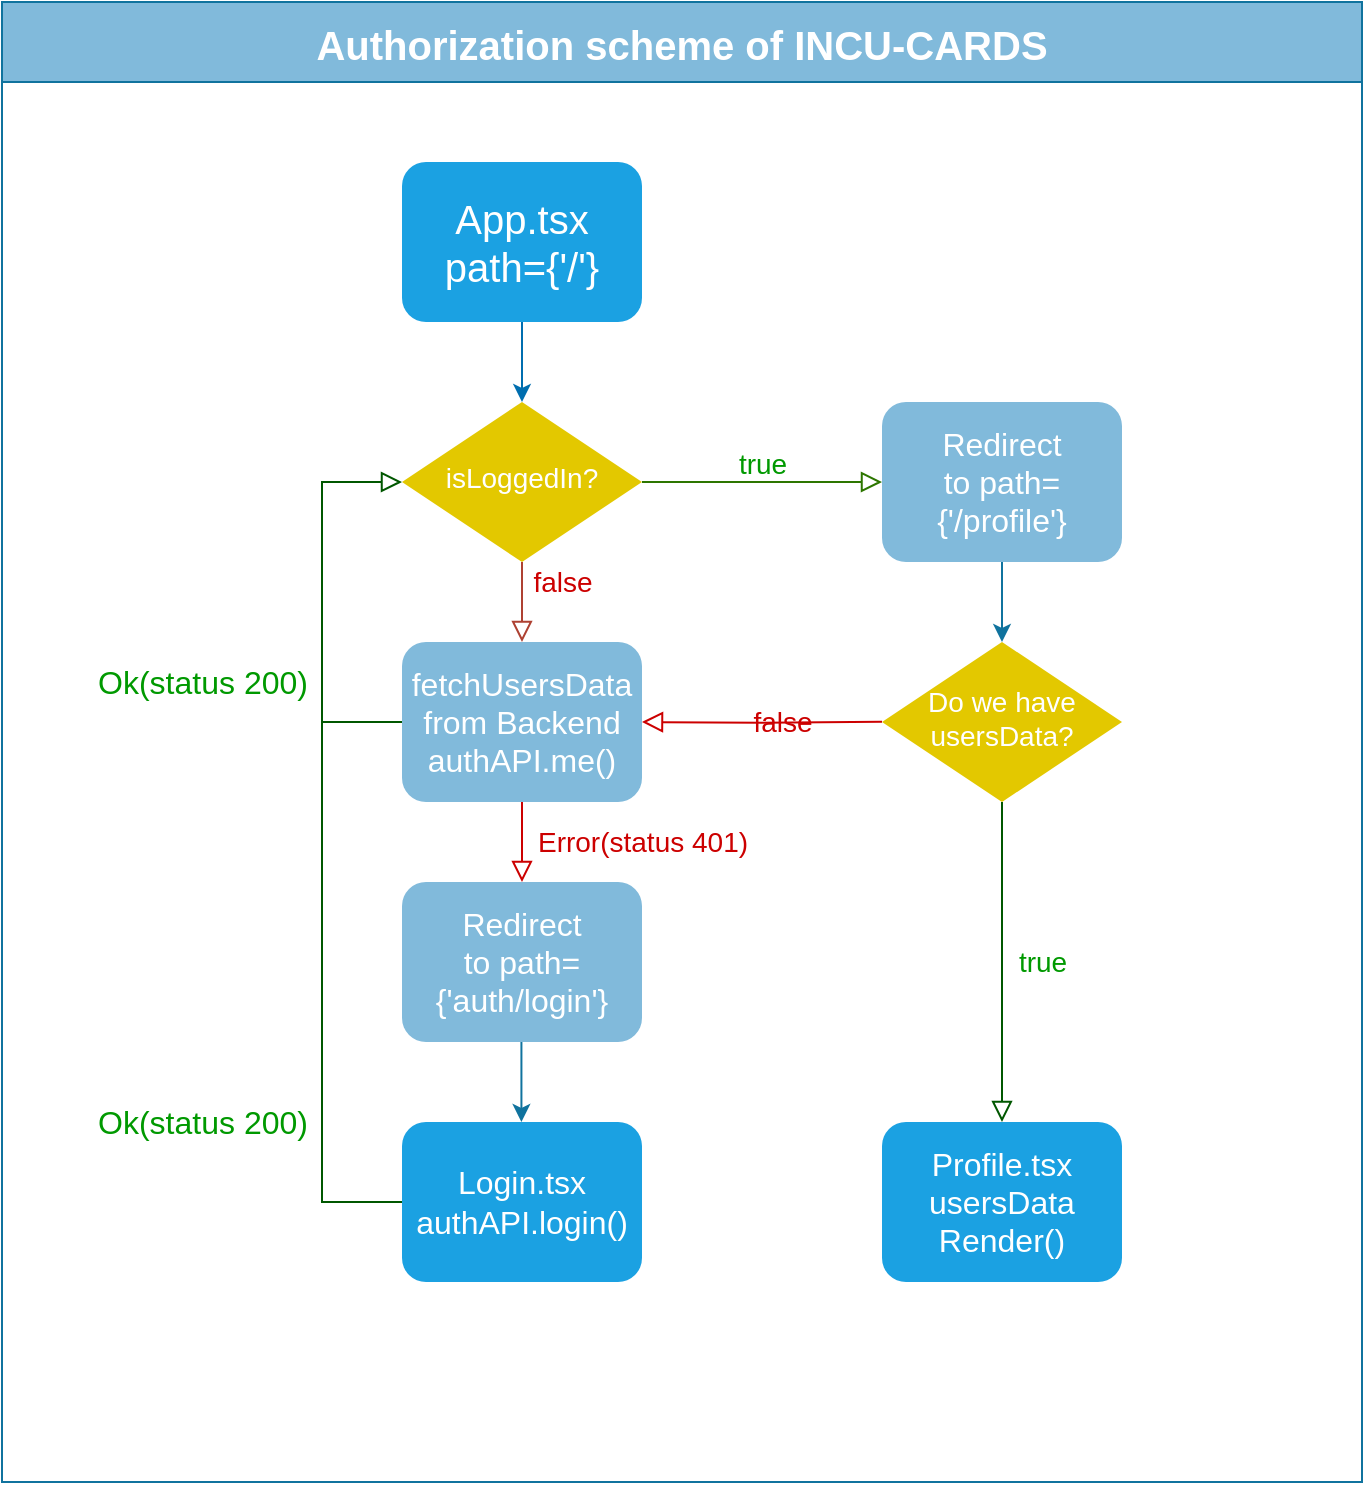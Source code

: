 <mxfile version="14.7.6" type="github">
  <diagram id="C5RBs43oDa-KdzZeNtuy" name="Page-1">
    <mxGraphModel dx="1624" dy="829" grid="1" gridSize="10" guides="1" tooltips="1" connect="1" arrows="1" fold="1" page="1" pageScale="1" pageWidth="827" pageHeight="1169" math="0" shadow="0">
      <root>
        <mxCell id="WIyWlLk6GJQsqaUBKTNV-0" />
        <mxCell id="WIyWlLk6GJQsqaUBKTNV-1" parent="WIyWlLk6GJQsqaUBKTNV-0" />
        <mxCell id="WIyWlLk6GJQsqaUBKTNV-3" value="App.tsx&lt;br style=&quot;font-size: 20px;&quot;&gt;path={&#39;/&#39;}" style="rounded=1;whiteSpace=wrap;html=1;fontSize=20;glass=0;strokeWidth=1;shadow=0;fillColor=#1ba1e2;fontColor=#ffffff;strokeColor=none;" parent="WIyWlLk6GJQsqaUBKTNV-1" vertex="1">
          <mxGeometry x="280" y="80" width="120" height="80" as="geometry" />
        </mxCell>
        <mxCell id="WIyWlLk6GJQsqaUBKTNV-5" value="false" style="edgeStyle=orthogonalEdgeStyle;rounded=0;html=1;jettySize=auto;orthogonalLoop=1;fontSize=14;endArrow=block;endFill=0;endSize=8;strokeWidth=1;shadow=0;labelBackgroundColor=none;fillColor=#fad9d5;strokeColor=#ae4132;fontColor=#CC0000;fontStyle=0" parent="WIyWlLk6GJQsqaUBKTNV-1" source="WIyWlLk6GJQsqaUBKTNV-6" target="WIyWlLk6GJQsqaUBKTNV-12" edge="1">
          <mxGeometry x="-0.5" y="20" relative="1" as="geometry">
            <mxPoint as="offset" />
            <mxPoint x="320" y="230" as="targetPoint" />
          </mxGeometry>
        </mxCell>
        <mxCell id="WIyWlLk6GJQsqaUBKTNV-6" value="&lt;font style=&quot;font-size: 14px;&quot;&gt;isLoggedIn?&lt;/font&gt;" style="rhombus;whiteSpace=wrap;html=1;shadow=0;fontFamily=Helvetica;fontSize=14;align=center;strokeWidth=1;spacing=6;spacingTop=-4;fillColor=#e3c800;strokeColor=none;fontColor=#FFFFFF;" parent="WIyWlLk6GJQsqaUBKTNV-1" vertex="1">
          <mxGeometry x="280" y="200" width="120" height="80" as="geometry" />
        </mxCell>
        <mxCell id="WIyWlLk6GJQsqaUBKTNV-7" value="Redirect&lt;br style=&quot;font-size: 16px;&quot;&gt;to path={&#39;/profile&#39;}" style="rounded=1;whiteSpace=wrap;html=1;fontSize=16;glass=0;strokeWidth=1;shadow=0;strokeColor=none;fontColor=#FFFFFF;fillColor=#81BADB;" parent="WIyWlLk6GJQsqaUBKTNV-1" vertex="1">
          <mxGeometry x="520" y="200" width="120" height="80" as="geometry" />
        </mxCell>
        <mxCell id="WIyWlLk6GJQsqaUBKTNV-8" value="&lt;font style=&quot;font-size: 16px&quot;&gt;Ok(status 200)&lt;/font&gt;" style="rounded=0;html=1;jettySize=auto;orthogonalLoop=1;fontSize=11;endArrow=block;endFill=0;endSize=8;strokeWidth=1;shadow=0;labelBackgroundColor=none;edgeStyle=orthogonalEdgeStyle;entryX=0;entryY=0.5;entryDx=0;entryDy=0;exitX=0;exitY=0.5;exitDx=0;exitDy=0;fillColor=#008a00;strokeColor=#005700;fontColor=#009900;fontStyle=0" parent="WIyWlLk6GJQsqaUBKTNV-1" source="WIyWlLk6GJQsqaUBKTNV-12" target="WIyWlLk6GJQsqaUBKTNV-6" edge="1">
          <mxGeometry x="-0.4" y="60" relative="1" as="geometry">
            <mxPoint as="offset" />
            <mxPoint x="360" y="361" as="sourcePoint" />
            <mxPoint x="357" y="240" as="targetPoint" />
            <Array as="points">
              <mxPoint x="240" y="360" />
              <mxPoint x="240" y="240" />
            </Array>
          </mxGeometry>
        </mxCell>
        <mxCell id="WIyWlLk6GJQsqaUBKTNV-9" value="true" style="edgeStyle=orthogonalEdgeStyle;rounded=0;html=1;jettySize=auto;orthogonalLoop=1;fontSize=14;endArrow=block;endFill=0;endSize=8;strokeWidth=1;shadow=0;labelBackgroundColor=none;exitX=1;exitY=0.5;exitDx=0;exitDy=0;fillColor=#60a917;strokeColor=#2D7600;fontColor=#009900;fontStyle=0" parent="WIyWlLk6GJQsqaUBKTNV-1" source="WIyWlLk6GJQsqaUBKTNV-6" edge="1">
          <mxGeometry y="10" relative="1" as="geometry">
            <mxPoint as="offset" />
            <mxPoint x="490" y="270" as="sourcePoint" />
            <mxPoint x="520" y="240" as="targetPoint" />
          </mxGeometry>
        </mxCell>
        <mxCell id="WIyWlLk6GJQsqaUBKTNV-10" value="&lt;font style=&quot;font-size: 14px;&quot;&gt;Do we have&lt;br style=&quot;font-size: 14px;&quot;&gt;usersData?&lt;br style=&quot;font-size: 14px;&quot;&gt;&lt;/font&gt;" style="rhombus;whiteSpace=wrap;html=1;shadow=0;fontFamily=Helvetica;fontSize=14;align=center;strokeWidth=1;spacing=6;spacingTop=-4;fillColor=#e3c800;strokeColor=none;fontColor=#FFFFFF;" parent="WIyWlLk6GJQsqaUBKTNV-1" vertex="1">
          <mxGeometry x="520" y="320" width="120" height="80" as="geometry" />
        </mxCell>
        <mxCell id="WIyWlLk6GJQsqaUBKTNV-11" value="&lt;font style=&quot;font-size: 16px&quot;&gt;Profile.tsx&lt;br&gt;usersData&lt;br&gt;Render()&lt;/font&gt;" style="rounded=1;whiteSpace=wrap;html=1;fontSize=12;glass=0;strokeWidth=1;shadow=0;fillColor=#1ba1e2;fontColor=#ffffff;strokeColor=none;" parent="WIyWlLk6GJQsqaUBKTNV-1" vertex="1">
          <mxGeometry x="520" y="560" width="120" height="80" as="geometry" />
        </mxCell>
        <mxCell id="WIyWlLk6GJQsqaUBKTNV-12" value="&lt;font style=&quot;font-size: 16px&quot; color=&quot;#ffffff&quot;&gt;fetchUsersData&lt;br&gt;from Backend&lt;br&gt;authAPI.me()&lt;/font&gt;" style="rounded=1;whiteSpace=wrap;html=1;fontSize=12;glass=0;strokeWidth=1;shadow=0;strokeColor=none;fillColor=#81BADB;" parent="WIyWlLk6GJQsqaUBKTNV-1" vertex="1">
          <mxGeometry x="280" y="320" width="120" height="80" as="geometry" />
        </mxCell>
        <mxCell id="2yOT0vg6N754VdtAIM3z-11" value="" style="edgeStyle=elbowEdgeStyle;elbow=vertical;endArrow=classic;html=1;exitX=0.5;exitY=1;exitDx=0;exitDy=0;fillColor=#b1ddf0;strokeColor=#10739e;" edge="1" parent="WIyWlLk6GJQsqaUBKTNV-1" source="WIyWlLk6GJQsqaUBKTNV-7">
          <mxGeometry width="50" height="50" relative="1" as="geometry">
            <mxPoint x="450" y="350" as="sourcePoint" />
            <mxPoint x="580" y="320" as="targetPoint" />
          </mxGeometry>
        </mxCell>
        <mxCell id="2yOT0vg6N754VdtAIM3z-12" value="" style="edgeStyle=elbowEdgeStyle;elbow=vertical;endArrow=classic;html=1;exitX=0.5;exitY=1;exitDx=0;exitDy=0;entryX=0.5;entryY=0;entryDx=0;entryDy=0;fillColor=#1ba1e2;strokeColor=#006EAF;" edge="1" parent="WIyWlLk6GJQsqaUBKTNV-1" source="WIyWlLk6GJQsqaUBKTNV-3" target="WIyWlLk6GJQsqaUBKTNV-6">
          <mxGeometry width="50" height="50" relative="1" as="geometry">
            <mxPoint x="419.92" y="160" as="sourcePoint" />
            <mxPoint x="420" y="190" as="targetPoint" />
          </mxGeometry>
        </mxCell>
        <mxCell id="2yOT0vg6N754VdtAIM3z-13" value="true" style="edgeStyle=orthogonalEdgeStyle;rounded=0;html=1;jettySize=auto;orthogonalLoop=1;fontSize=14;endArrow=block;endFill=0;endSize=8;strokeWidth=1;shadow=0;labelBackgroundColor=none;exitX=0.5;exitY=1;exitDx=0;exitDy=0;entryX=0.5;entryY=0;entryDx=0;entryDy=0;fillColor=#008a00;strokeColor=#005700;fontColor=#009900;fontStyle=0" edge="1" parent="WIyWlLk6GJQsqaUBKTNV-1" source="WIyWlLk6GJQsqaUBKTNV-10" target="WIyWlLk6GJQsqaUBKTNV-11">
          <mxGeometry y="20" relative="1" as="geometry">
            <mxPoint as="offset" />
            <mxPoint x="500" y="390" as="sourcePoint" />
            <mxPoint x="580" y="470" as="targetPoint" />
          </mxGeometry>
        </mxCell>
        <mxCell id="2yOT0vg6N754VdtAIM3z-14" value="false" style="edgeStyle=orthogonalEdgeStyle;rounded=0;html=1;jettySize=auto;orthogonalLoop=1;fontSize=14;endArrow=block;endFill=0;endSize=8;strokeWidth=1;shadow=0;labelBackgroundColor=none;entryX=1;entryY=0.5;entryDx=0;entryDy=0;fillColor=#a20025;fontColor=#CC0000;strokeColor=#CC0000;fontStyle=0" edge="1" parent="WIyWlLk6GJQsqaUBKTNV-1" target="WIyWlLk6GJQsqaUBKTNV-12">
          <mxGeometry x="-0.001" y="-10" relative="1" as="geometry">
            <mxPoint as="offset" />
            <mxPoint x="520" y="359.88" as="sourcePoint" />
            <mxPoint x="480" y="359.88" as="targetPoint" />
          </mxGeometry>
        </mxCell>
        <mxCell id="2yOT0vg6N754VdtAIM3z-15" value="Error(status 401)" style="edgeStyle=orthogonalEdgeStyle;rounded=0;html=1;jettySize=auto;orthogonalLoop=1;fontSize=14;endArrow=block;endFill=0;endSize=8;strokeWidth=1;shadow=0;labelBackgroundColor=none;exitX=0.5;exitY=1;exitDx=0;exitDy=0;entryX=0.5;entryY=0;entryDx=0;entryDy=0;fontColor=#CC0000;strokeColor=#CC0000;fontStyle=0" edge="1" parent="WIyWlLk6GJQsqaUBKTNV-1" source="WIyWlLk6GJQsqaUBKTNV-12" target="2yOT0vg6N754VdtAIM3z-16">
          <mxGeometry y="60" relative="1" as="geometry">
            <mxPoint as="offset" />
            <mxPoint x="430" y="420" as="sourcePoint" />
            <mxPoint x="340" y="470" as="targetPoint" />
          </mxGeometry>
        </mxCell>
        <mxCell id="2yOT0vg6N754VdtAIM3z-16" value="&lt;font style=&quot;font-size: 16px&quot; color=&quot;#ffffff&quot;&gt;Redirect&lt;br&gt;to path={&#39;auth/login&#39;}&lt;/font&gt;" style="rounded=1;whiteSpace=wrap;html=1;strokeColor=none;fillColor=#81BADB;" vertex="1" parent="WIyWlLk6GJQsqaUBKTNV-1">
          <mxGeometry x="280" y="440" width="120" height="80" as="geometry" />
        </mxCell>
        <mxCell id="2yOT0vg6N754VdtAIM3z-18" value="&lt;font style=&quot;font-size: 16px&quot;&gt;Ok(status 200)&lt;/font&gt;" style="rounded=0;html=1;jettySize=auto;orthogonalLoop=1;fontSize=11;endArrow=none;endFill=0;endSize=8;strokeWidth=1;shadow=0;labelBackgroundColor=none;edgeStyle=orthogonalEdgeStyle;fillColor=#008a00;strokeColor=#005700;fontColor=#009900;exitX=0;exitY=0.5;exitDx=0;exitDy=0;fontStyle=0" edge="1" parent="WIyWlLk6GJQsqaUBKTNV-1" source="2yOT0vg6N754VdtAIM3z-19">
          <mxGeometry x="-0.428" y="60" relative="1" as="geometry">
            <mxPoint as="offset" />
            <mxPoint x="250" y="600" as="sourcePoint" />
            <mxPoint x="240" y="360" as="targetPoint" />
            <Array as="points">
              <mxPoint x="240" y="600" />
            </Array>
          </mxGeometry>
        </mxCell>
        <mxCell id="2yOT0vg6N754VdtAIM3z-19" value="&lt;font style=&quot;font-size: 16px&quot;&gt;Login.tsx&lt;br&gt;authAPI.login()&lt;/font&gt;" style="rounded=1;whiteSpace=wrap;html=1;fillColor=#1ba1e2;fontColor=#ffffff;strokeColor=none;" vertex="1" parent="WIyWlLk6GJQsqaUBKTNV-1">
          <mxGeometry x="280" y="560" width="120" height="80" as="geometry" />
        </mxCell>
        <mxCell id="2yOT0vg6N754VdtAIM3z-21" value="" style="edgeStyle=elbowEdgeStyle;elbow=vertical;endArrow=classic;html=1;exitX=0.5;exitY=1;exitDx=0;exitDy=0;fillColor=#b1ddf0;strokeColor=#10739e;" edge="1" parent="WIyWlLk6GJQsqaUBKTNV-1">
          <mxGeometry width="50" height="50" relative="1" as="geometry">
            <mxPoint x="339.71" y="520" as="sourcePoint" />
            <mxPoint x="339.71" y="560" as="targetPoint" />
          </mxGeometry>
        </mxCell>
        <mxCell id="2yOT0vg6N754VdtAIM3z-23" value="Authorization scheme of INCU-CARDS" style="swimlane;fontSize=20;fontColor=#FFFFFF;strokeColor=#10739E;fillColor=#81BADB;gradientColor=none;startSize=40;" vertex="1" parent="WIyWlLk6GJQsqaUBKTNV-1">
          <mxGeometry x="80" width="680" height="740" as="geometry" />
        </mxCell>
      </root>
    </mxGraphModel>
  </diagram>
</mxfile>
